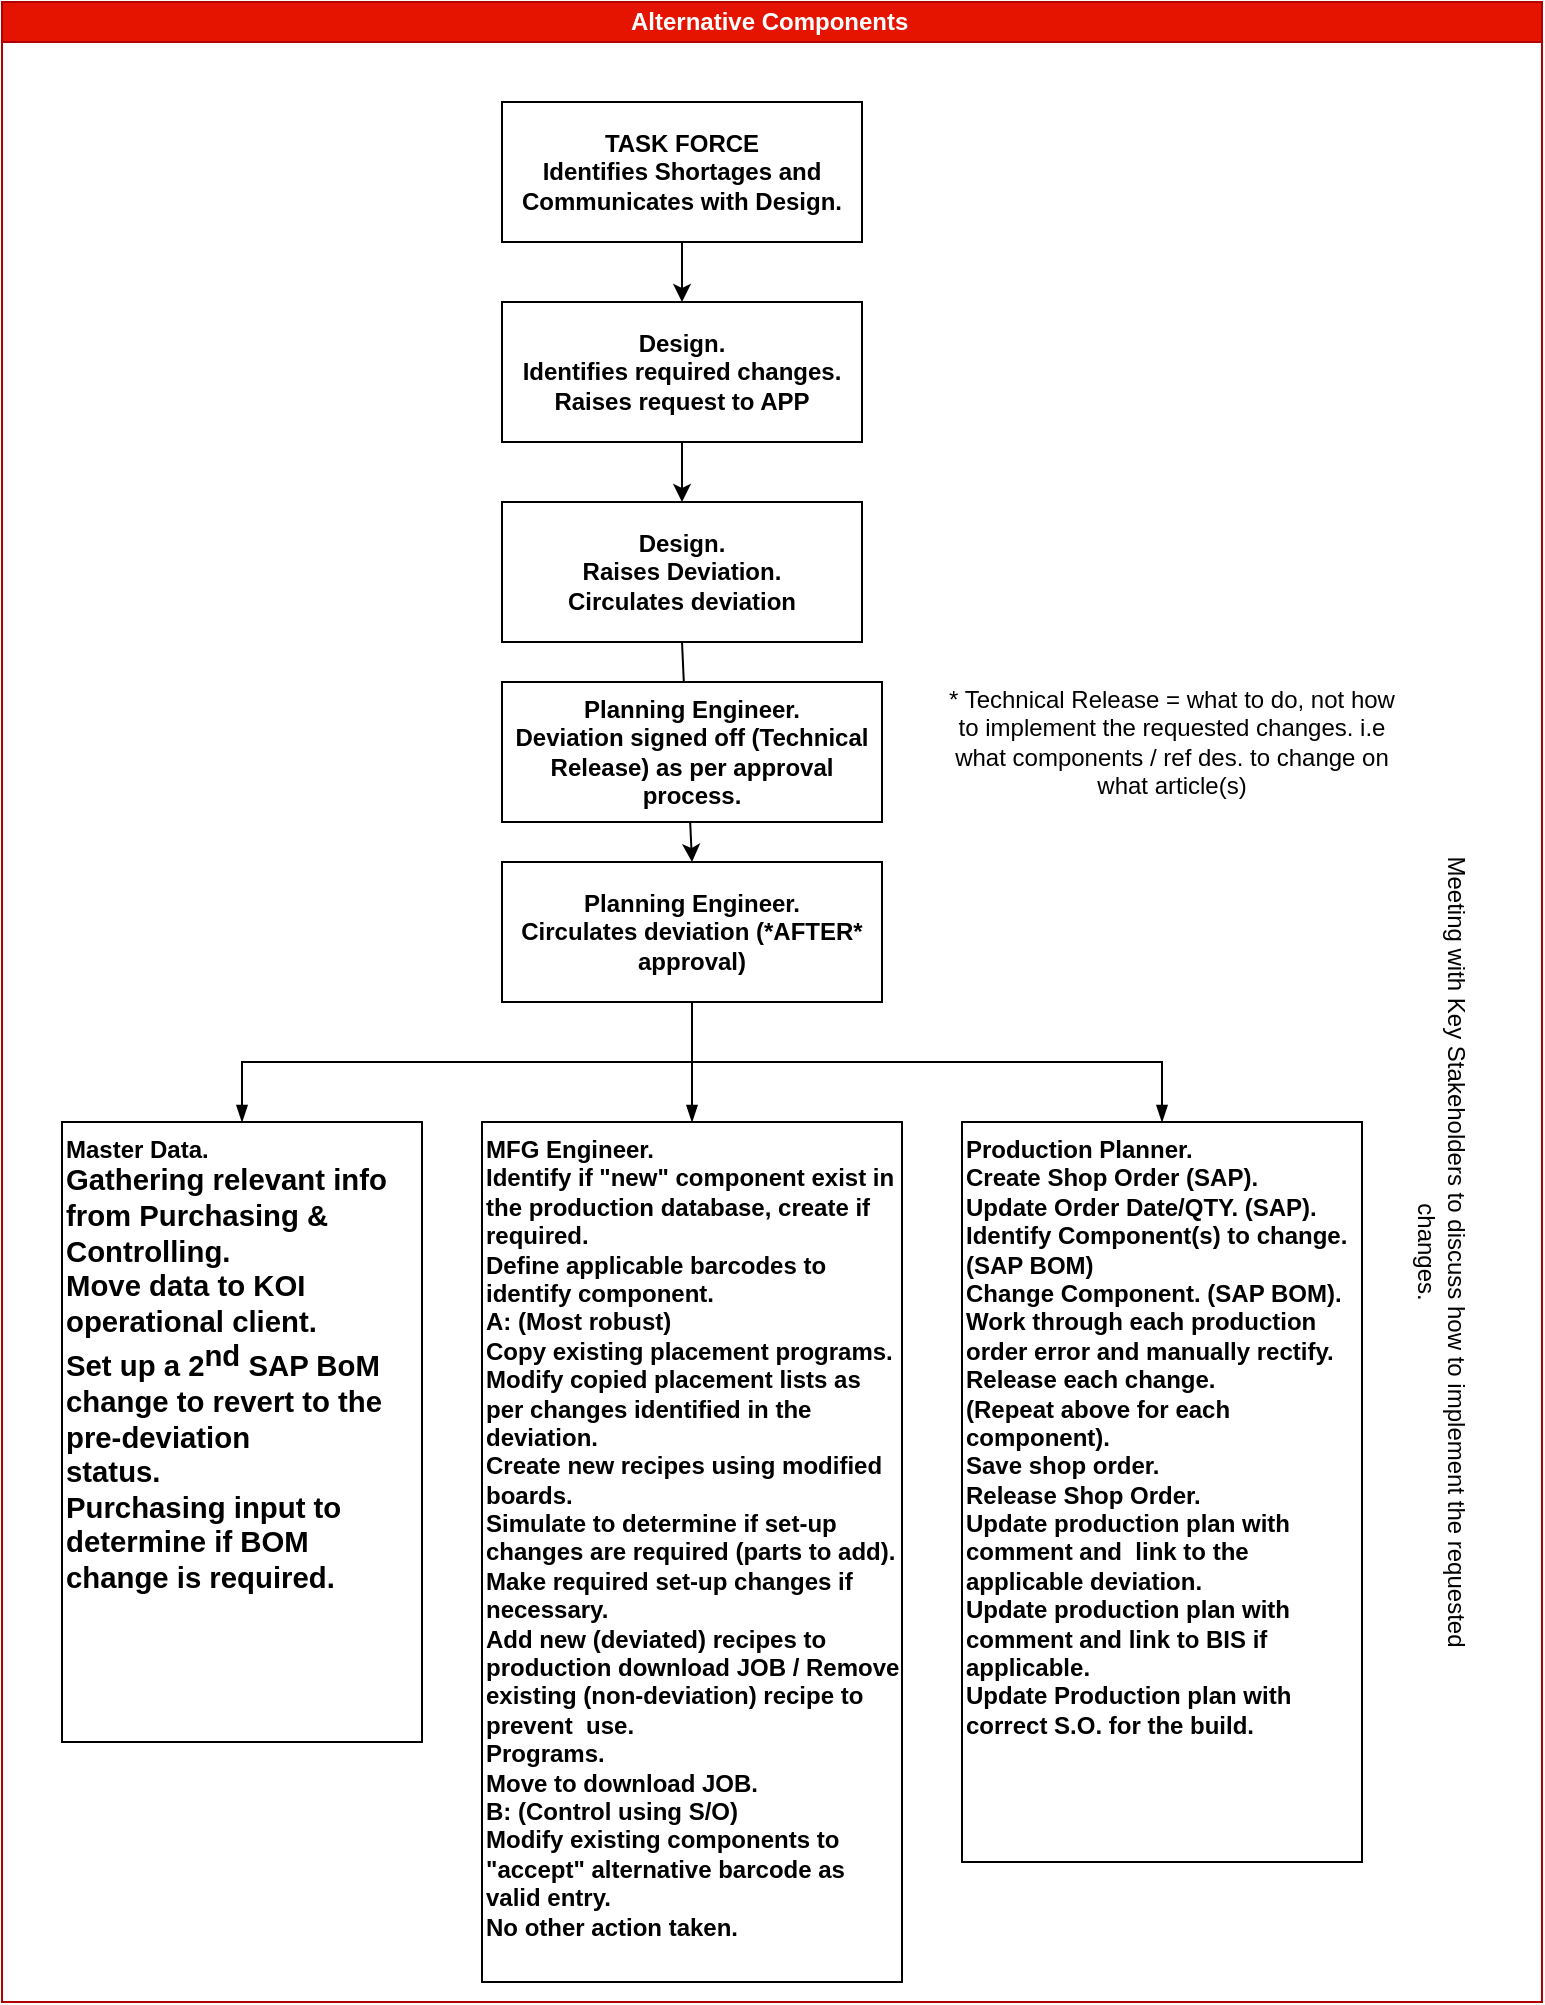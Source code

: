 <mxfile version="15.3.8" type="github">
  <diagram id="prtHgNgQTEPvFCAcTncT" name="Page-1">
    <mxGraphModel dx="1038" dy="547" grid="1" gridSize="10" guides="1" tooltips="1" connect="1" arrows="1" fold="1" page="1" pageScale="1" pageWidth="827" pageHeight="1169" math="0" shadow="0">
      <root>
        <mxCell id="0" />
        <mxCell id="1" parent="0" />
        <mxCell id="dNxyNK7c78bLwvsdeMH5-11" value="Alternative Components&amp;nbsp;" style="swimlane;html=1;startSize=20;horizontal=1;containerType=tree;glass=0;align=center;fillColor=#e51400;strokeColor=#B20000;fontColor=#ffffff;" parent="1" vertex="1">
          <mxGeometry x="40" y="40" width="770" height="1000" as="geometry" />
        </mxCell>
        <UserObject label="Planning Engineer.&lt;br&gt;Circulates deviation (*AFTER* approval)" name="Tessa Miller" position="CFO" location="Office 1" email="me@example.com" placeholders="1" id="dNxyNK7c78bLwvsdeMH5-12">
          <mxCell style="label;whiteSpace=wrap;html=1;rounded=0;glass=0;treeMoving=1;treeFolding=1;align=center;spacingLeft=0;" parent="dNxyNK7c78bLwvsdeMH5-11" vertex="1">
            <mxGeometry x="250" y="430" width="190" height="70" as="geometry" />
          </mxCell>
        </UserObject>
        <mxCell id="dNxyNK7c78bLwvsdeMH5-13" value="" style="endArrow=blockThin;endFill=1;fontSize=11;edgeStyle=elbowEdgeStyle;elbow=vertical;rounded=0;" parent="dNxyNK7c78bLwvsdeMH5-11" source="dNxyNK7c78bLwvsdeMH5-12" target="dNxyNK7c78bLwvsdeMH5-14" edge="1">
          <mxGeometry relative="1" as="geometry" />
        </mxCell>
        <UserObject label="Master Data.&lt;br&gt;&lt;span style=&quot;font-size: 11pt ; font-family: &amp;#34;calibri&amp;#34; , sans-serif&quot;&gt;Gathering relevant info from Purchasing &amp;amp; Controlling.&lt;br&gt;Move data to&amp;nbsp;&lt;/span&gt;&lt;span style=&quot;font-size: 11pt ; font-family: &amp;#34;calibri&amp;#34; , sans-serif&quot;&gt;KOI operational client.&amp;nbsp;&lt;/span&gt;&lt;span style=&quot;font-size: 11pt ; font-family: &amp;#34;calibri&amp;#34; , sans-serif&quot;&gt;&lt;br&gt;&lt;/span&gt;&lt;font face=&quot;calibri, sans-serif&quot;&gt;&lt;span style=&quot;font-size: 11pt&quot;&gt;Set up a 2&lt;/span&gt;&lt;/font&gt;&lt;sup style=&quot;font-family: &amp;#34;calibri&amp;#34; , sans-serif ; font-size: 11pt&quot;&gt;nd&lt;/sup&gt;&lt;font face=&quot;calibri, sans-serif&quot;&gt;&lt;span style=&quot;font-size: 11pt&quot;&gt; SAP BoM change to revert to the pre-deviation&lt;/span&gt;&lt;/font&gt;&lt;br&gt;&lt;font face=&quot;calibri, sans-serif&quot;&gt;&lt;span style=&quot;font-size: 11pt&quot;&gt;status.&lt;/span&gt;&lt;/font&gt;&lt;br&gt;&lt;font face=&quot;calibri, sans-serif&quot;&gt;&lt;span style=&quot;font-size: 11pt&quot;&gt;Purchasing input to determine if BOM &lt;/span&gt;&lt;span style=&quot;font-size: 14.667px&quot;&gt;change&lt;/span&gt;&lt;span style=&quot;font-size: 11pt&quot;&gt;&amp;nbsp;is required.&lt;/span&gt;&lt;/font&gt;" name="Edward Morrison" position="Brand Manager" location="Office 2" email="me@example.com" placeholders="1" id="dNxyNK7c78bLwvsdeMH5-14">
          <mxCell style="label;whiteSpace=wrap;html=1;rounded=0;glass=0;treeFolding=1;treeMoving=1;align=left;spacingLeft=0;verticalAlign=top;" parent="dNxyNK7c78bLwvsdeMH5-11" vertex="1">
            <mxGeometry x="30" y="560" width="180" height="310" as="geometry" />
          </mxCell>
        </UserObject>
        <mxCell id="dNxyNK7c78bLwvsdeMH5-15" value="" style="endArrow=blockThin;endFill=1;fontSize=11;edgeStyle=elbowEdgeStyle;elbow=vertical;rounded=0;" parent="dNxyNK7c78bLwvsdeMH5-11" source="dNxyNK7c78bLwvsdeMH5-12" target="dNxyNK7c78bLwvsdeMH5-16" edge="1">
          <mxGeometry relative="1" as="geometry" />
        </mxCell>
        <UserObject label="MFG Engineer.&lt;br&gt;Identify if &quot;new&quot; component exist in the production database, create if required.&lt;br&gt;Define applicable barcodes to identify component.&lt;br&gt;A: (Most robust)&lt;br&gt;Copy existing placement programs.&lt;br&gt;Modify copied placement lists as per changes identified in the deviation.&lt;br&gt;Create new recipes using modified boards.&lt;br&gt;Simulate to determine if set-up changes are required (parts to add).&lt;br&gt;Make required set-up changes if necessary.&lt;br&gt;Add new (deviated) recipes to production download JOB / Remove existing (non-deviation) recipe to prevent&amp;nbsp; use.&lt;br&gt;Programs.&lt;br&gt;&lt;div&gt;&lt;span&gt;Move to download JOB.&lt;/span&gt;&lt;/div&gt;&lt;div&gt;&lt;span&gt;B: (Control using S/O)&lt;/span&gt;&lt;/div&gt;&lt;div&gt;&lt;span&gt;Modify existing&amp;nbsp;components&amp;nbsp;to &quot;accept&quot; alternative barcode as valid entry.&lt;/span&gt;&lt;/div&gt;&lt;div&gt;&lt;span&gt;No other action taken.&lt;/span&gt;&lt;/div&gt;&lt;div&gt;&lt;span&gt;&lt;br&gt;&lt;/span&gt;&lt;/div&gt;" name="Evan Valet" position="HR Director" location="Office 4" email="me@example.com" placeholders="1" id="dNxyNK7c78bLwvsdeMH5-16">
          <mxCell style="label;whiteSpace=wrap;html=1;rounded=0;glass=0;treeFolding=1;treeMoving=1;spacingLeft=0;align=left;verticalAlign=top;" parent="dNxyNK7c78bLwvsdeMH5-11" vertex="1">
            <mxGeometry x="240" y="560" width="210" height="430" as="geometry" />
          </mxCell>
        </UserObject>
        <mxCell id="dNxyNK7c78bLwvsdeMH5-17" value="" style="endArrow=blockThin;endFill=1;fontSize=11;edgeStyle=elbowEdgeStyle;elbow=vertical;rounded=0;" parent="dNxyNK7c78bLwvsdeMH5-11" source="dNxyNK7c78bLwvsdeMH5-12" target="dNxyNK7c78bLwvsdeMH5-18" edge="1">
          <mxGeometry relative="1" as="geometry" />
        </mxCell>
        <UserObject label="&lt;div&gt;&lt;span&gt;Production Planner.&lt;/span&gt;&lt;/div&gt;&lt;div&gt;&lt;span&gt;Create Shop Order (SAP).&lt;/span&gt;&lt;/div&gt;&lt;div&gt;&lt;span&gt;Update Order Date/QTY. (SAP).&lt;/span&gt;&lt;/div&gt;&lt;div&gt;&lt;span&gt;Identify Component(s) to change.(SAP BOM)&lt;/span&gt;&lt;/div&gt;&lt;div&gt;&lt;span&gt;Change Component. (SAP BOM).&lt;/span&gt;&lt;/div&gt;&lt;div&gt;Work through each production order error and manually rectify.&lt;/div&gt;&lt;div&gt;Release each change.&lt;/div&gt;&lt;div&gt;(Repeat above for each component).&lt;/div&gt;&lt;div&gt;Save shop order.&lt;/div&gt;&lt;div&gt;Release Shop Order.&lt;/div&gt;&lt;div&gt;Update production plan with comment and&amp;nbsp; link to the applicable deviation.&lt;/div&gt;&lt;div&gt;Update production plan with comment and link to BIS if applicable.&lt;/div&gt;&lt;div&gt;Update Production plan with correct S.O. for the build.&lt;/div&gt;&lt;div&gt;&lt;br&gt;&lt;/div&gt;&lt;div&gt;&lt;span&gt;&lt;br&gt;&lt;/span&gt;&lt;/div&gt;&lt;div&gt;&lt;span&gt;&lt;br&gt;&lt;/span&gt;&lt;/div&gt;&lt;div&gt;&lt;span&gt;&lt;br&gt;&lt;/span&gt;&lt;/div&gt;" name="Alison Donovan" position="System Admin" location="Office 3" email="me@example.com" placeholders="1" id="dNxyNK7c78bLwvsdeMH5-18">
          <mxCell style="label;whiteSpace=wrap;html=1;rounded=0;glass=0;align=left;spacingLeft=0;verticalAlign=top;" parent="dNxyNK7c78bLwvsdeMH5-11" vertex="1">
            <mxGeometry x="480" y="560" width="200" height="370" as="geometry" />
          </mxCell>
        </UserObject>
        <UserObject label="Design.&lt;br&gt;Raises Deviation.&lt;br&gt;Circulates deviation" name="Tessa Miller" position="CFO" location="Office 1" email="me@example.com" placeholders="1" id="MjClccZMk18TQqdO_Fq8-1">
          <mxCell style="label;whiteSpace=wrap;html=1;rounded=0;glass=0;treeMoving=1;treeFolding=1;align=center;spacingLeft=0;" parent="dNxyNK7c78bLwvsdeMH5-11" vertex="1">
            <mxGeometry x="250" y="250" width="180" height="70" as="geometry" />
          </mxCell>
        </UserObject>
        <UserObject label="Design.&lt;br&gt;Identifies required changes.&lt;br&gt;Raises request to APP" name="Tessa Miller" position="CFO" location="Office 1" email="me@example.com" placeholders="1" id="MjClccZMk18TQqdO_Fq8-3">
          <mxCell style="label;whiteSpace=wrap;html=1;rounded=0;glass=0;treeMoving=1;treeFolding=1;spacingLeft=0;align=center;" parent="dNxyNK7c78bLwvsdeMH5-11" vertex="1">
            <mxGeometry x="250" y="150" width="180" height="70" as="geometry" />
          </mxCell>
        </UserObject>
        <mxCell id="MjClccZMk18TQqdO_Fq8-2" value="Meeting with Key Stakeholders to discuss how to implement the requested changes." style="text;html=1;strokeColor=none;fillColor=none;align=center;verticalAlign=middle;whiteSpace=wrap;rounded=0;hachureGap=4;pointerEvents=0;rotation=90;" parent="dNxyNK7c78bLwvsdeMH5-11" vertex="1">
          <mxGeometry x="520" y="590" width="400" height="70" as="geometry" />
        </mxCell>
        <UserObject label="TASK FORCE&lt;br&gt;Identifies Shortages and&lt;br&gt;Communicates with Design." name="Tessa Miller" position="CFO" location="Office 1" email="me@example.com" placeholders="1" id="MjClccZMk18TQqdO_Fq8-4">
          <mxCell style="label;whiteSpace=wrap;html=1;rounded=0;glass=0;treeMoving=1;treeFolding=1;align=center;spacingLeft=0;" parent="dNxyNK7c78bLwvsdeMH5-11" vertex="1">
            <mxGeometry x="250" y="50" width="180" height="70" as="geometry" />
          </mxCell>
        </UserObject>
        <mxCell id="es1huuqaGist6g62GL2a-1" value="" style="endArrow=classic;html=1;exitX=0.5;exitY=1;exitDx=0;exitDy=0;entryX=0.5;entryY=0;entryDx=0;entryDy=0;" parent="dNxyNK7c78bLwvsdeMH5-11" source="MjClccZMk18TQqdO_Fq8-4" target="MjClccZMk18TQqdO_Fq8-3" edge="1">
          <mxGeometry width="50" height="50" relative="1" as="geometry">
            <mxPoint x="350" y="260" as="sourcePoint" />
            <mxPoint x="400" y="210" as="targetPoint" />
          </mxGeometry>
        </mxCell>
        <mxCell id="es1huuqaGist6g62GL2a-2" value="" style="endArrow=classic;html=1;exitX=0.5;exitY=1;exitDx=0;exitDy=0;entryX=0.5;entryY=0;entryDx=0;entryDy=0;" parent="dNxyNK7c78bLwvsdeMH5-11" source="MjClccZMk18TQqdO_Fq8-3" target="MjClccZMk18TQqdO_Fq8-1" edge="1">
          <mxGeometry width="50" height="50" relative="1" as="geometry">
            <mxPoint x="350" y="260" as="sourcePoint" />
            <mxPoint x="400" y="210" as="targetPoint" />
          </mxGeometry>
        </mxCell>
        <mxCell id="es1huuqaGist6g62GL2a-4" value="" style="endArrow=classic;html=1;exitX=0.5;exitY=1;exitDx=0;exitDy=0;entryX=0.5;entryY=0;entryDx=0;entryDy=0;" parent="dNxyNK7c78bLwvsdeMH5-11" source="MjClccZMk18TQqdO_Fq8-1" target="dNxyNK7c78bLwvsdeMH5-12" edge="1">
          <mxGeometry width="50" height="50" relative="1" as="geometry">
            <mxPoint x="350" y="400" as="sourcePoint" />
            <mxPoint x="340.5" y="351.8" as="targetPoint" />
          </mxGeometry>
        </mxCell>
        <UserObject label="Planning Engineer.&lt;br&gt;Deviation signed off (Technical Release) as per approval process." name="Tessa Miller" position="CFO" location="Office 1" email="me@example.com" placeholders="1" id="haE7o8mUCu6ldyy6o2zC-1">
          <mxCell style="label;whiteSpace=wrap;html=1;rounded=0;glass=0;treeMoving=1;treeFolding=1;align=center;spacingLeft=0;" vertex="1" parent="dNxyNK7c78bLwvsdeMH5-11">
            <mxGeometry x="250" y="340" width="190" height="70" as="geometry" />
          </mxCell>
        </UserObject>
        <mxCell id="haE7o8mUCu6ldyy6o2zC-3" value="* Technical Release = what to do, not how to implement the requested changes. i.e what components / ref des. to change on what article(s)" style="text;html=1;strokeColor=none;fillColor=none;align=center;verticalAlign=middle;whiteSpace=wrap;rounded=0;" vertex="1" parent="dNxyNK7c78bLwvsdeMH5-11">
          <mxGeometry x="470" y="340" width="230" height="60" as="geometry" />
        </mxCell>
      </root>
    </mxGraphModel>
  </diagram>
</mxfile>

